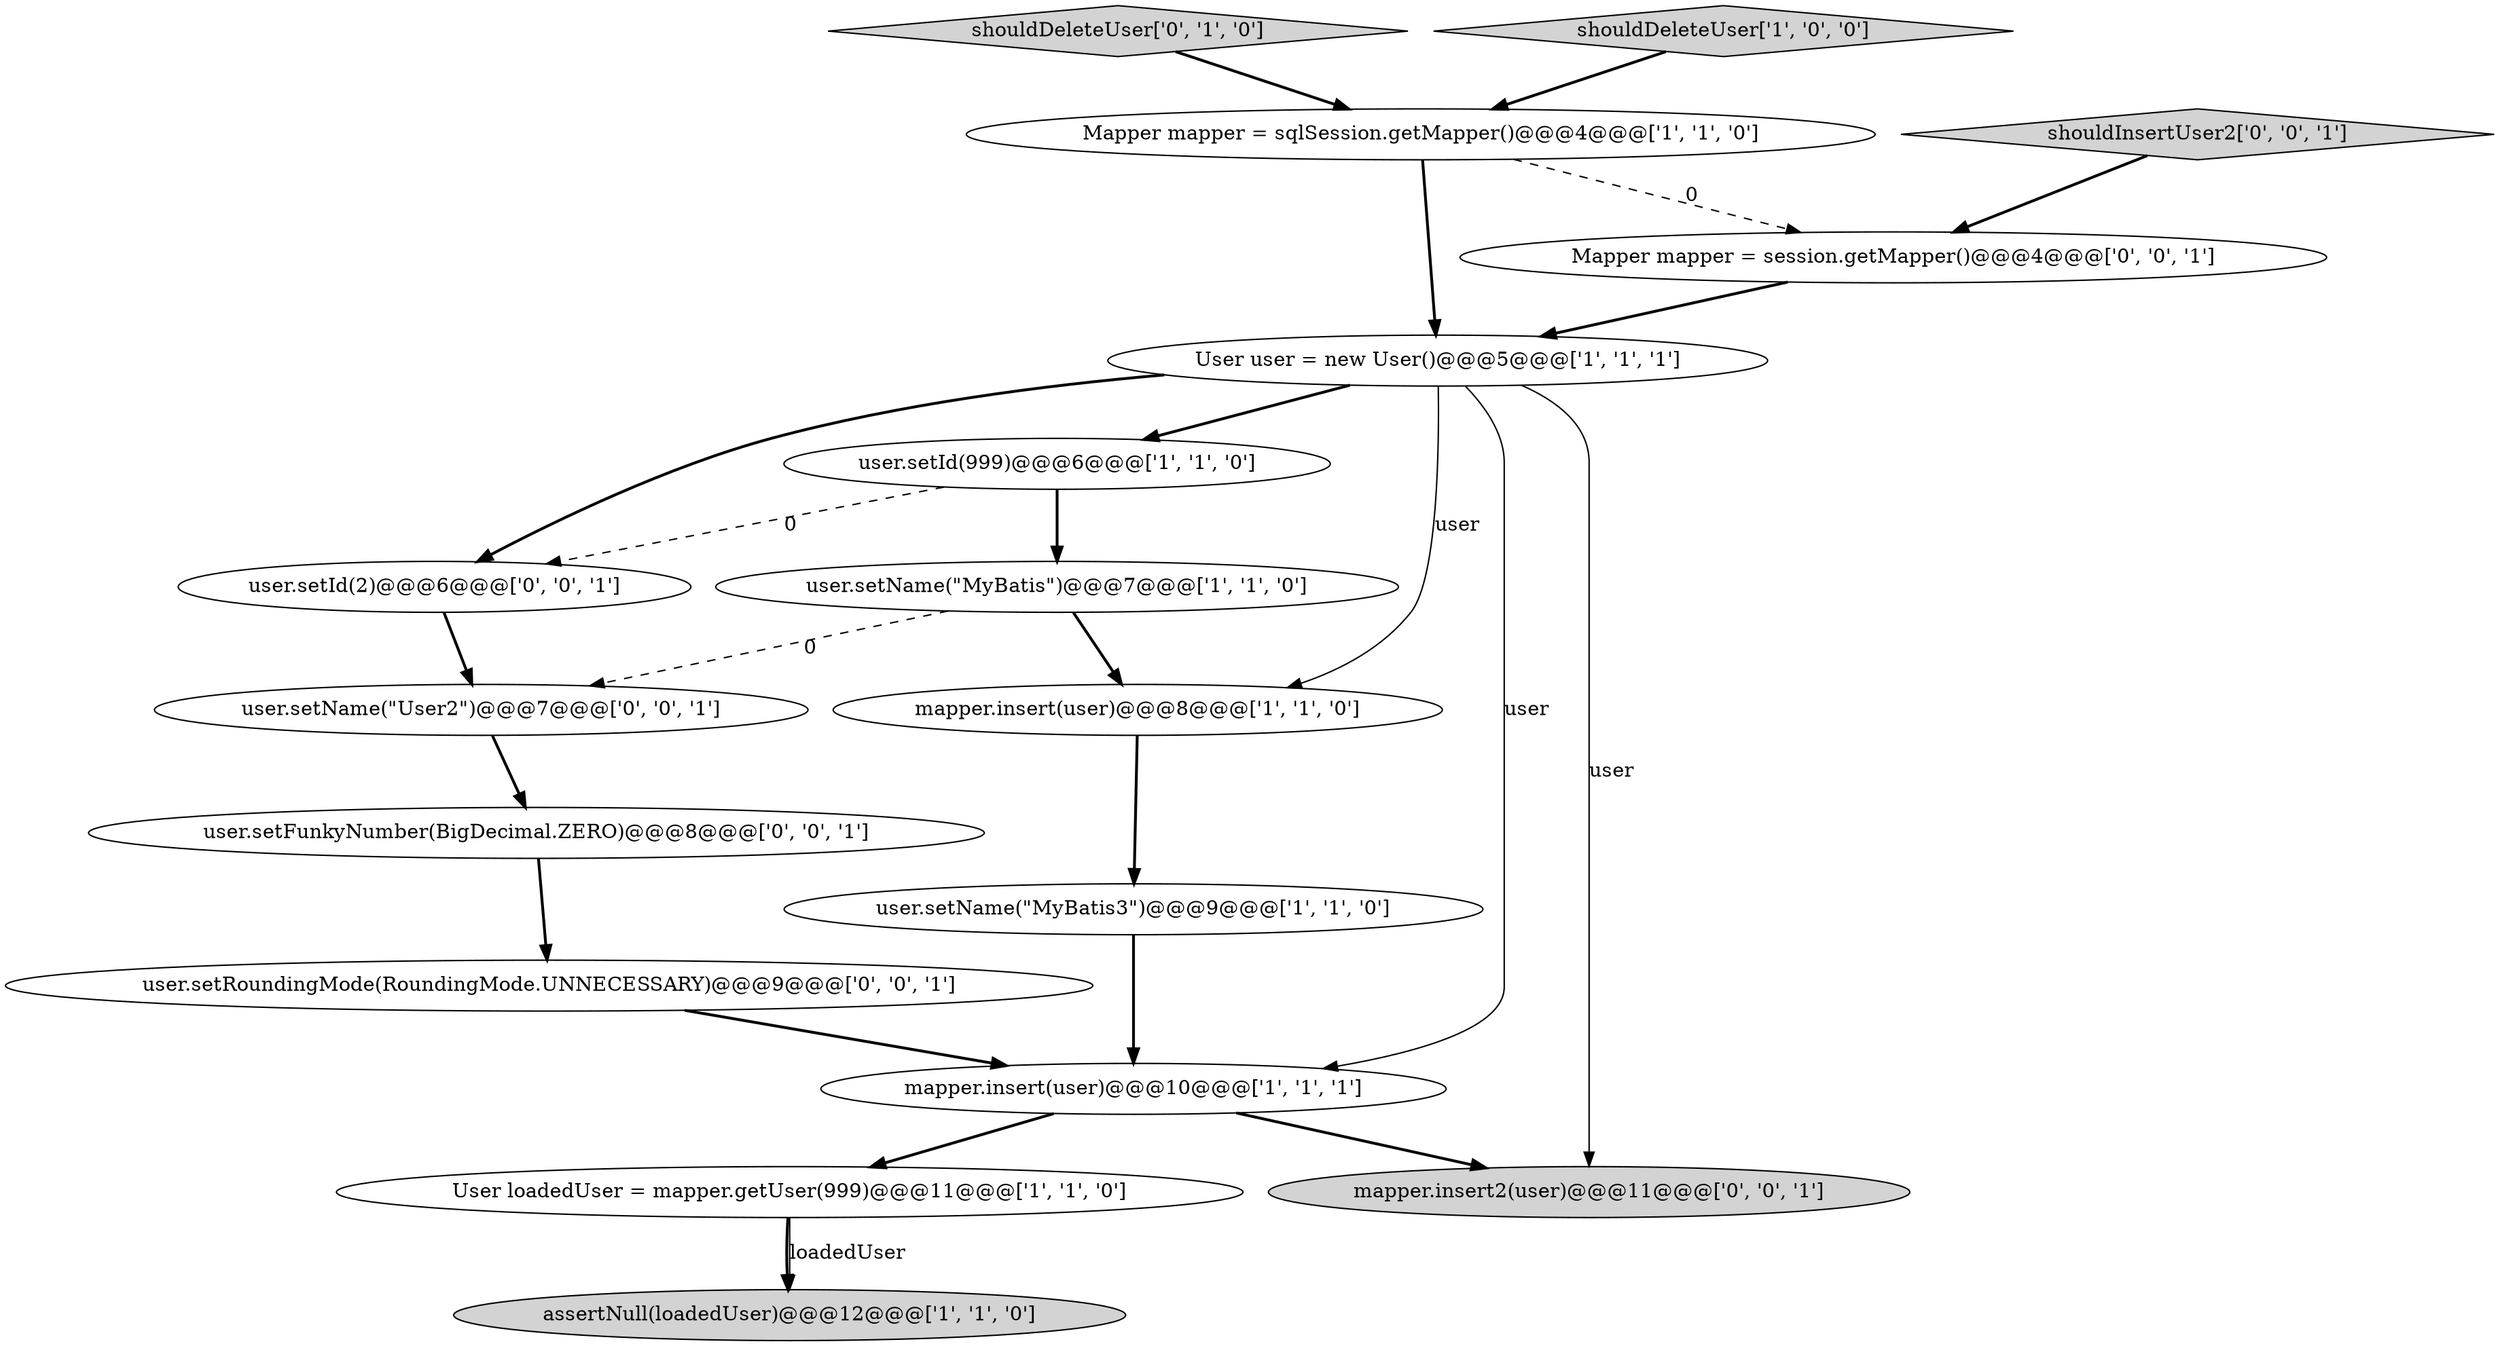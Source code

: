 digraph {
10 [style = filled, label = "shouldDeleteUser['0', '1', '0']", fillcolor = lightgray, shape = diamond image = "AAA0AAABBB2BBB"];
2 [style = filled, label = "User user = new User()@@@5@@@['1', '1', '1']", fillcolor = white, shape = ellipse image = "AAA0AAABBB1BBB"];
7 [style = filled, label = "User loadedUser = mapper.getUser(999)@@@11@@@['1', '1', '0']", fillcolor = white, shape = ellipse image = "AAA0AAABBB1BBB"];
0 [style = filled, label = "mapper.insert(user)@@@10@@@['1', '1', '1']", fillcolor = white, shape = ellipse image = "AAA0AAABBB1BBB"];
1 [style = filled, label = "Mapper mapper = sqlSession.getMapper()@@@4@@@['1', '1', '0']", fillcolor = white, shape = ellipse image = "AAA0AAABBB1BBB"];
14 [style = filled, label = "user.setFunkyNumber(BigDecimal.ZERO)@@@8@@@['0', '0', '1']", fillcolor = white, shape = ellipse image = "AAA0AAABBB3BBB"];
4 [style = filled, label = "shouldDeleteUser['1', '0', '0']", fillcolor = lightgray, shape = diamond image = "AAA0AAABBB1BBB"];
11 [style = filled, label = "user.setName(\"User2\")@@@7@@@['0', '0', '1']", fillcolor = white, shape = ellipse image = "AAA0AAABBB3BBB"];
9 [style = filled, label = "assertNull(loadedUser)@@@12@@@['1', '1', '0']", fillcolor = lightgray, shape = ellipse image = "AAA0AAABBB1BBB"];
12 [style = filled, label = "user.setId(2)@@@6@@@['0', '0', '1']", fillcolor = white, shape = ellipse image = "AAA0AAABBB3BBB"];
3 [style = filled, label = "user.setName(\"MyBatis\")@@@7@@@['1', '1', '0']", fillcolor = white, shape = ellipse image = "AAA0AAABBB1BBB"];
17 [style = filled, label = "shouldInsertUser2['0', '0', '1']", fillcolor = lightgray, shape = diamond image = "AAA0AAABBB3BBB"];
5 [style = filled, label = "user.setId(999)@@@6@@@['1', '1', '0']", fillcolor = white, shape = ellipse image = "AAA0AAABBB1BBB"];
16 [style = filled, label = "mapper.insert2(user)@@@11@@@['0', '0', '1']", fillcolor = lightgray, shape = ellipse image = "AAA0AAABBB3BBB"];
15 [style = filled, label = "user.setRoundingMode(RoundingMode.UNNECESSARY)@@@9@@@['0', '0', '1']", fillcolor = white, shape = ellipse image = "AAA0AAABBB3BBB"];
8 [style = filled, label = "user.setName(\"MyBatis3\")@@@9@@@['1', '1', '0']", fillcolor = white, shape = ellipse image = "AAA0AAABBB1BBB"];
13 [style = filled, label = "Mapper mapper = session.getMapper()@@@4@@@['0', '0', '1']", fillcolor = white, shape = ellipse image = "AAA0AAABBB3BBB"];
6 [style = filled, label = "mapper.insert(user)@@@8@@@['1', '1', '0']", fillcolor = white, shape = ellipse image = "AAA0AAABBB1BBB"];
5->3 [style = bold, label=""];
0->16 [style = bold, label=""];
2->0 [style = solid, label="user"];
5->12 [style = dashed, label="0"];
11->14 [style = bold, label=""];
12->11 [style = bold, label=""];
3->6 [style = bold, label=""];
2->12 [style = bold, label=""];
0->7 [style = bold, label=""];
2->6 [style = solid, label="user"];
1->13 [style = dashed, label="0"];
8->0 [style = bold, label=""];
7->9 [style = bold, label=""];
15->0 [style = bold, label=""];
6->8 [style = bold, label=""];
7->9 [style = solid, label="loadedUser"];
2->16 [style = solid, label="user"];
14->15 [style = bold, label=""];
1->2 [style = bold, label=""];
4->1 [style = bold, label=""];
17->13 [style = bold, label=""];
10->1 [style = bold, label=""];
3->11 [style = dashed, label="0"];
2->5 [style = bold, label=""];
13->2 [style = bold, label=""];
}
